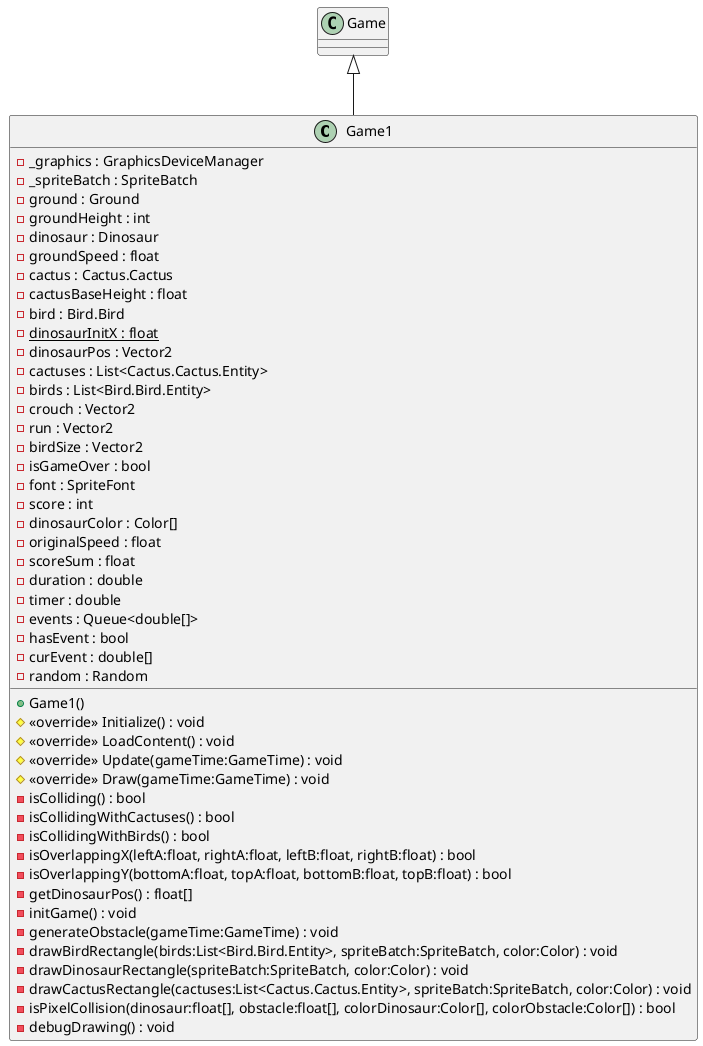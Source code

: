 @startuml
class Game1 {
    - _graphics : GraphicsDeviceManager
    - _spriteBatch : SpriteBatch
    - ground : Ground
    - groundHeight : int
    - dinosaur : Dinosaur
    - groundSpeed : float
    - cactus : Cactus.Cactus
    - cactusBaseHeight : float
    - bird : Bird.Bird
    - {static} dinosaurInitX : float
    - dinosaurPos : Vector2
    - cactuses : List<Cactus.Cactus.Entity>
    - birds : List<Bird.Bird.Entity>
    - crouch : Vector2
    - run : Vector2
    - birdSize : Vector2
    - isGameOver : bool
    - font : SpriteFont
    - score : int
    - dinosaurColor : Color[]
    - originalSpeed : float
    - scoreSum : float
    - duration : double
    - timer : double
    - events : Queue<double[]>
    - hasEvent : bool
    - curEvent : double[]
    - random : Random
    + Game1()
    # <<override>> Initialize() : void
    # <<override>> LoadContent() : void
    # <<override>> Update(gameTime:GameTime) : void
    # <<override>> Draw(gameTime:GameTime) : void
    - isColliding() : bool
    - isCollidingWithCactuses() : bool
    - isCollidingWithBirds() : bool
    - isOverlappingX(leftA:float, rightA:float, leftB:float, rightB:float) : bool
    - isOverlappingY(bottomA:float, topA:float, bottomB:float, topB:float) : bool
    - getDinosaurPos() : float[]
    - initGame() : void
    - generateObstacle(gameTime:GameTime) : void
    - drawBirdRectangle(birds:List<Bird.Bird.Entity>, spriteBatch:SpriteBatch, color:Color) : void
    - drawDinosaurRectangle(spriteBatch:SpriteBatch, color:Color) : void
    - drawCactusRectangle(cactuses:List<Cactus.Cactus.Entity>, spriteBatch:SpriteBatch, color:Color) : void
    - isPixelCollision(dinosaur:float[], obstacle:float[], colorDinosaur:Color[], colorObstacle:Color[]) : bool
    - debugDrawing() : void
}
Game <|-- Game1
@enduml
